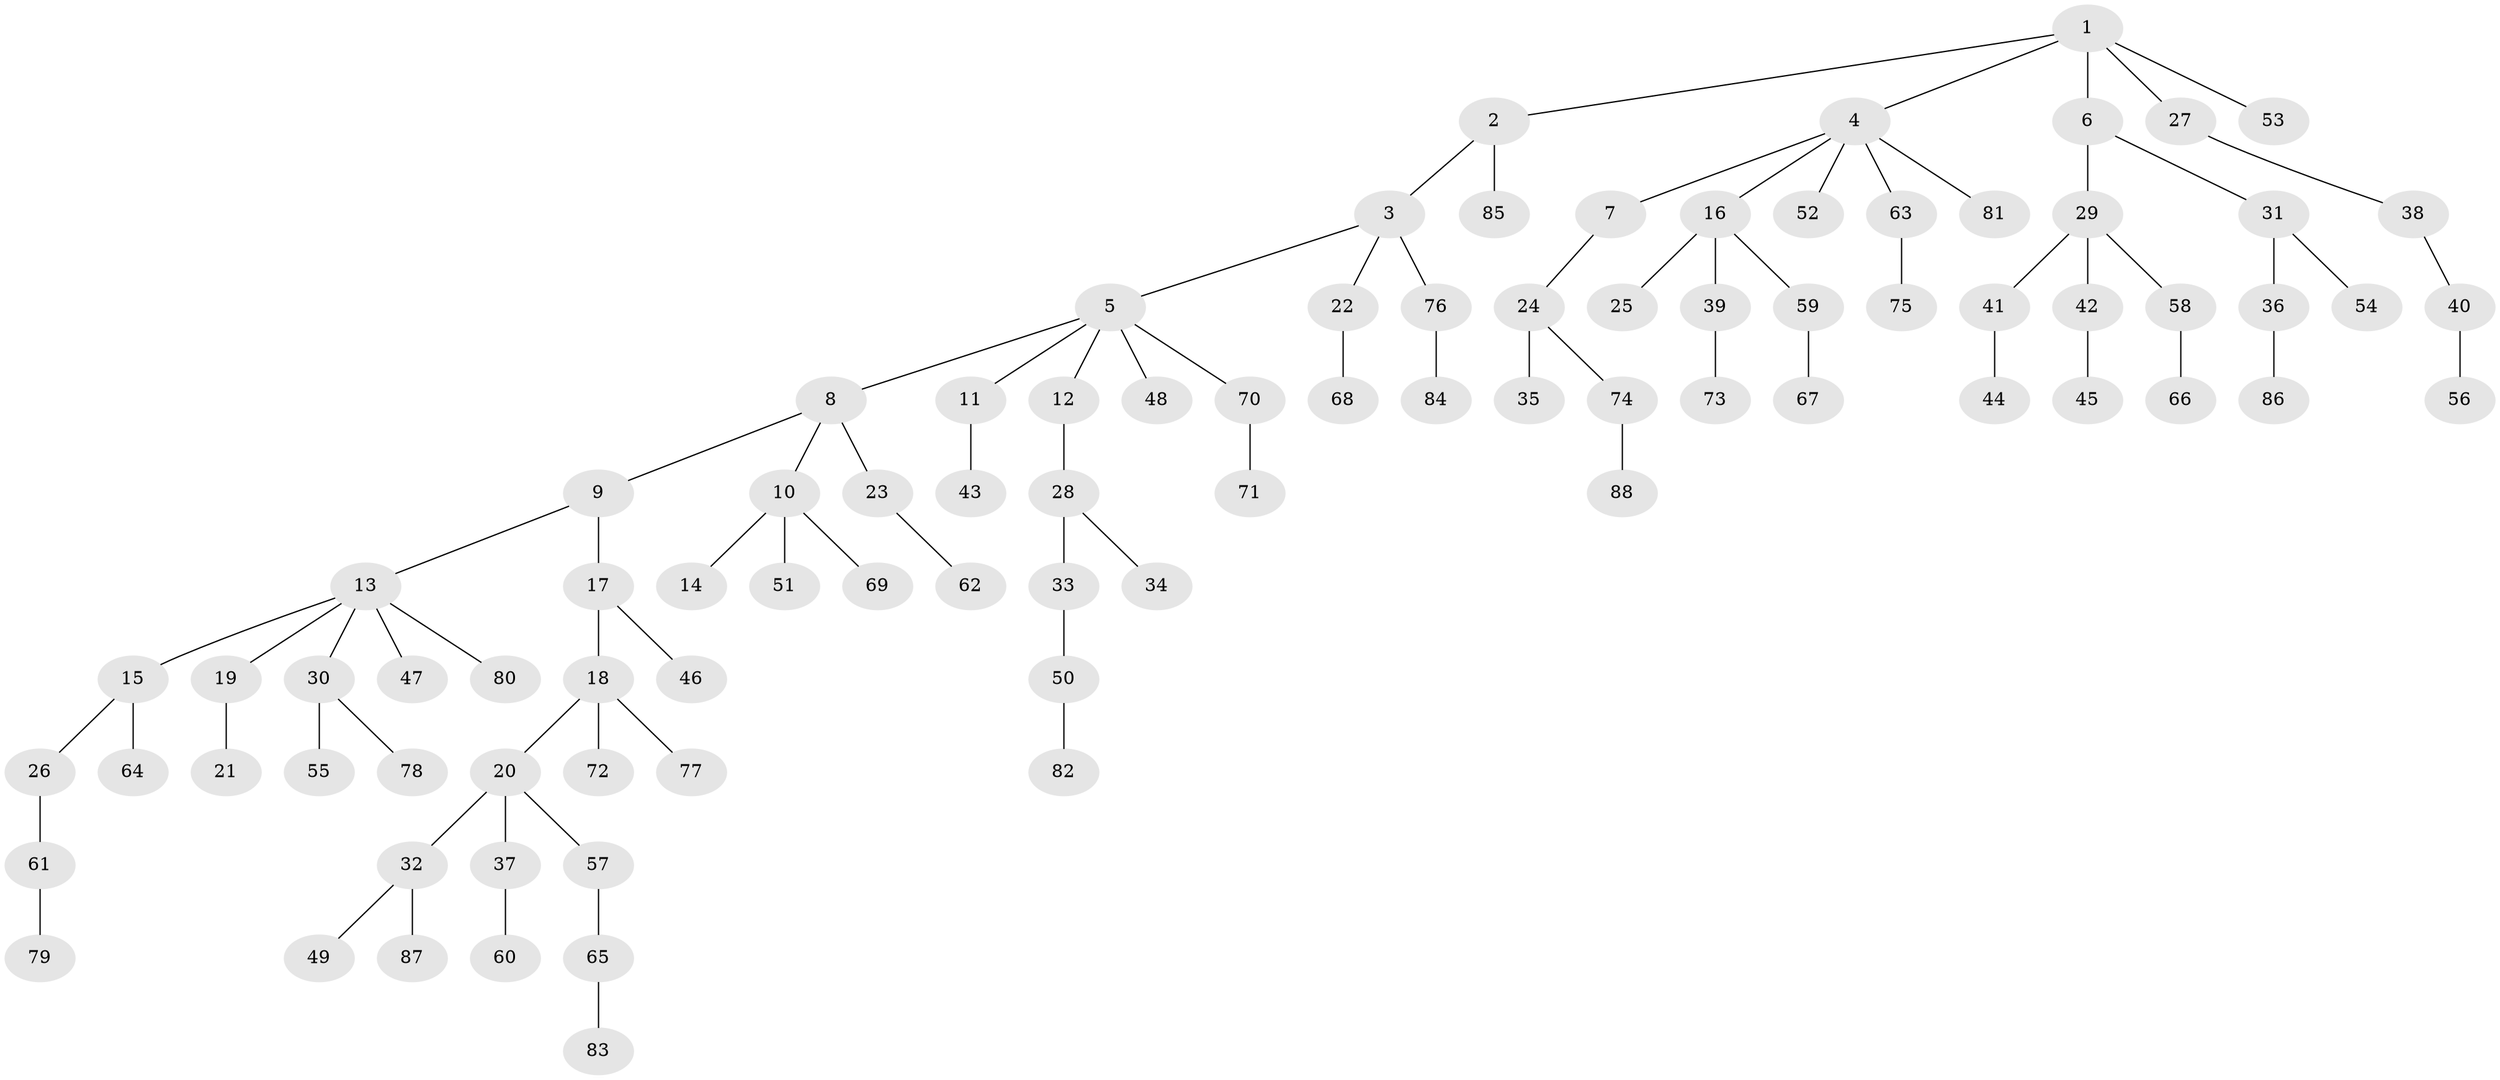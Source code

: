 // coarse degree distribution, {2: 0.3269230769230769, 1: 0.6153846153846154, 13: 0.019230769230769232, 19: 0.019230769230769232, 4: 0.019230769230769232}
// Generated by graph-tools (version 1.1) at 2025/56/03/04/25 21:56:27]
// undirected, 88 vertices, 87 edges
graph export_dot {
graph [start="1"]
  node [color=gray90,style=filled];
  1;
  2;
  3;
  4;
  5;
  6;
  7;
  8;
  9;
  10;
  11;
  12;
  13;
  14;
  15;
  16;
  17;
  18;
  19;
  20;
  21;
  22;
  23;
  24;
  25;
  26;
  27;
  28;
  29;
  30;
  31;
  32;
  33;
  34;
  35;
  36;
  37;
  38;
  39;
  40;
  41;
  42;
  43;
  44;
  45;
  46;
  47;
  48;
  49;
  50;
  51;
  52;
  53;
  54;
  55;
  56;
  57;
  58;
  59;
  60;
  61;
  62;
  63;
  64;
  65;
  66;
  67;
  68;
  69;
  70;
  71;
  72;
  73;
  74;
  75;
  76;
  77;
  78;
  79;
  80;
  81;
  82;
  83;
  84;
  85;
  86;
  87;
  88;
  1 -- 2;
  1 -- 4;
  1 -- 6;
  1 -- 27;
  1 -- 53;
  2 -- 3;
  2 -- 85;
  3 -- 5;
  3 -- 22;
  3 -- 76;
  4 -- 7;
  4 -- 16;
  4 -- 52;
  4 -- 63;
  4 -- 81;
  5 -- 8;
  5 -- 11;
  5 -- 12;
  5 -- 48;
  5 -- 70;
  6 -- 29;
  6 -- 31;
  7 -- 24;
  8 -- 9;
  8 -- 10;
  8 -- 23;
  9 -- 13;
  9 -- 17;
  10 -- 14;
  10 -- 51;
  10 -- 69;
  11 -- 43;
  12 -- 28;
  13 -- 15;
  13 -- 19;
  13 -- 30;
  13 -- 47;
  13 -- 80;
  15 -- 26;
  15 -- 64;
  16 -- 25;
  16 -- 39;
  16 -- 59;
  17 -- 18;
  17 -- 46;
  18 -- 20;
  18 -- 72;
  18 -- 77;
  19 -- 21;
  20 -- 32;
  20 -- 37;
  20 -- 57;
  22 -- 68;
  23 -- 62;
  24 -- 35;
  24 -- 74;
  26 -- 61;
  27 -- 38;
  28 -- 33;
  28 -- 34;
  29 -- 41;
  29 -- 42;
  29 -- 58;
  30 -- 55;
  30 -- 78;
  31 -- 36;
  31 -- 54;
  32 -- 49;
  32 -- 87;
  33 -- 50;
  36 -- 86;
  37 -- 60;
  38 -- 40;
  39 -- 73;
  40 -- 56;
  41 -- 44;
  42 -- 45;
  50 -- 82;
  57 -- 65;
  58 -- 66;
  59 -- 67;
  61 -- 79;
  63 -- 75;
  65 -- 83;
  70 -- 71;
  74 -- 88;
  76 -- 84;
}
